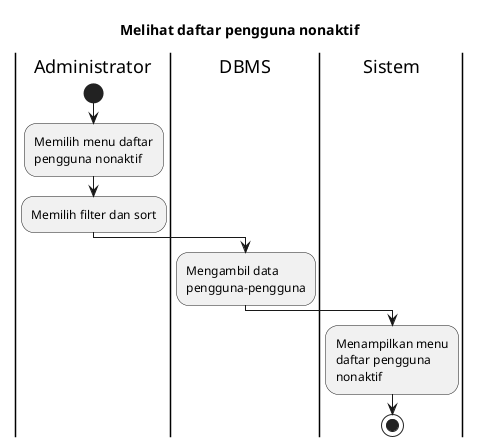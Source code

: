 @startuml UC-MGUSER-003 - Melihat daftar pengguna nonaktif
skinparam wrapWidth 140

title Melihat daftar pengguna nonaktif

|Administrator|
start
:Memilih menu daftar pengguna nonaktif;
:Memilih filter dan sort;

|DBMS|
:Mengambil data pengguna-pengguna;

|Sistem|
:Menampilkan menu daftar pengguna nonaktif;

stop

@enduml